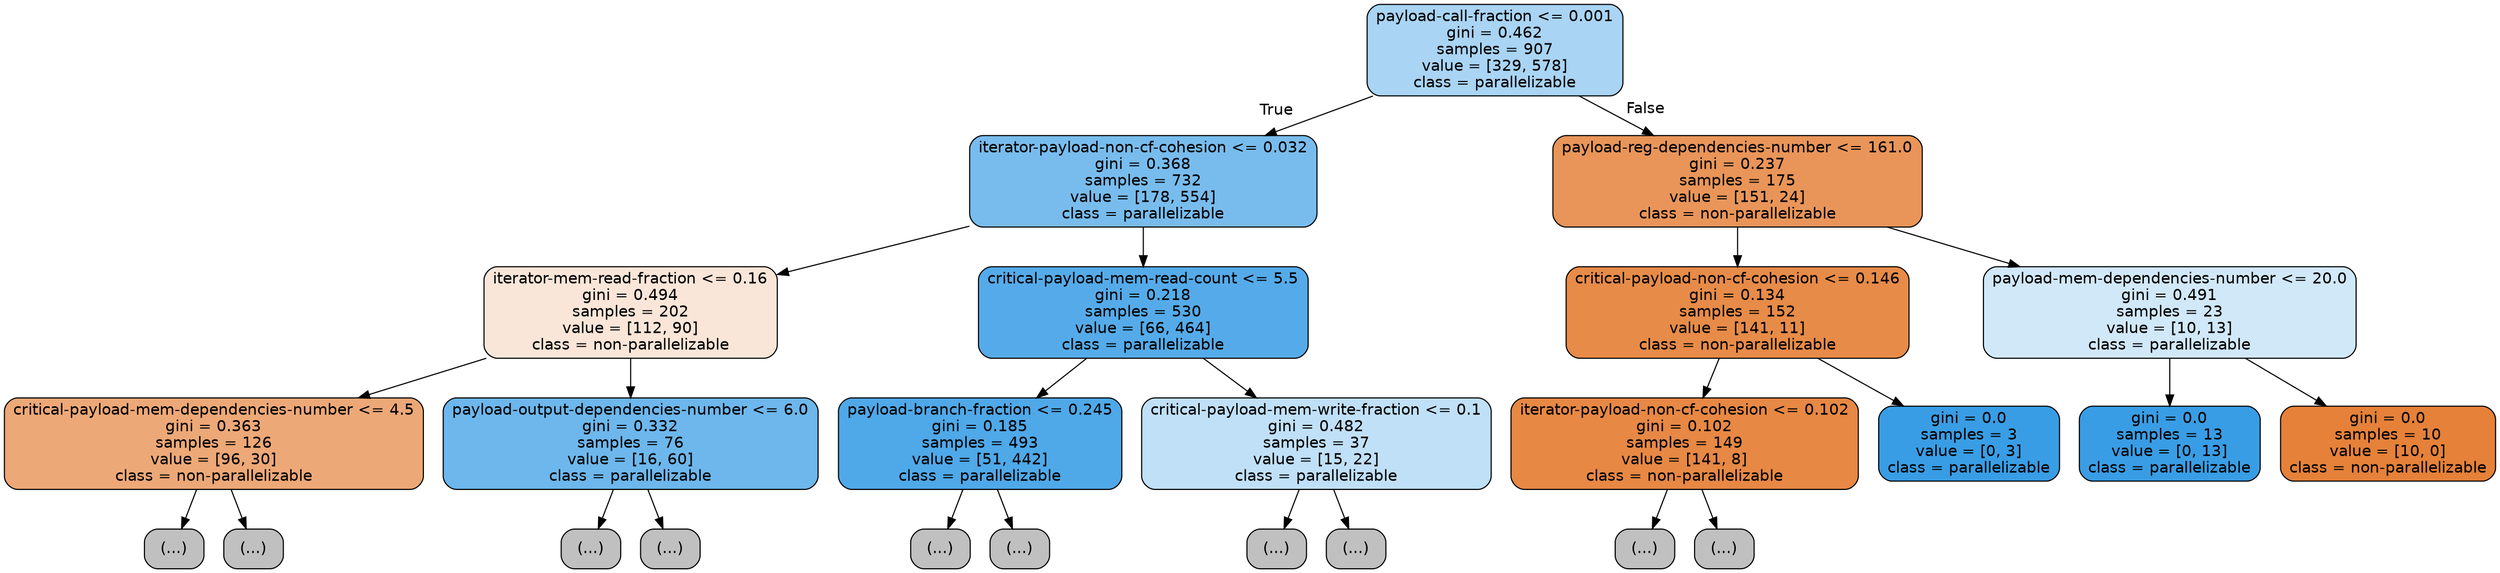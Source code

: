 digraph Tree {
node [shape=box, style="filled, rounded", color="black", fontname=helvetica] ;
edge [fontname=helvetica] ;
0 [label="payload-call-fraction <= 0.001\ngini = 0.462\nsamples = 907\nvalue = [329, 578]\nclass = parallelizable", fillcolor="#399de56e"] ;
1 [label="iterator-payload-non-cf-cohesion <= 0.032\ngini = 0.368\nsamples = 732\nvalue = [178, 554]\nclass = parallelizable", fillcolor="#399de5ad"] ;
0 -> 1 [labeldistance=2.5, labelangle=45, headlabel="True"] ;
2 [label="iterator-mem-read-fraction <= 0.16\ngini = 0.494\nsamples = 202\nvalue = [112, 90]\nclass = non-parallelizable", fillcolor="#e5813932"] ;
1 -> 2 ;
3 [label="critical-payload-mem-dependencies-number <= 4.5\ngini = 0.363\nsamples = 126\nvalue = [96, 30]\nclass = non-parallelizable", fillcolor="#e58139af"] ;
2 -> 3 ;
4 [label="(...)", fillcolor="#C0C0C0"] ;
3 -> 4 ;
41 [label="(...)", fillcolor="#C0C0C0"] ;
3 -> 41 ;
42 [label="payload-output-dependencies-number <= 6.0\ngini = 0.332\nsamples = 76\nvalue = [16, 60]\nclass = parallelizable", fillcolor="#399de5bb"] ;
2 -> 42 ;
43 [label="(...)", fillcolor="#C0C0C0"] ;
42 -> 43 ;
60 [label="(...)", fillcolor="#C0C0C0"] ;
42 -> 60 ;
61 [label="critical-payload-mem-read-count <= 5.5\ngini = 0.218\nsamples = 530\nvalue = [66, 464]\nclass = parallelizable", fillcolor="#399de5db"] ;
1 -> 61 ;
62 [label="payload-branch-fraction <= 0.245\ngini = 0.185\nsamples = 493\nvalue = [51, 442]\nclass = parallelizable", fillcolor="#399de5e2"] ;
61 -> 62 ;
63 [label="(...)", fillcolor="#C0C0C0"] ;
62 -> 63 ;
122 [label="(...)", fillcolor="#C0C0C0"] ;
62 -> 122 ;
143 [label="critical-payload-mem-write-fraction <= 0.1\ngini = 0.482\nsamples = 37\nvalue = [15, 22]\nclass = parallelizable", fillcolor="#399de551"] ;
61 -> 143 ;
144 [label="(...)", fillcolor="#C0C0C0"] ;
143 -> 144 ;
147 [label="(...)", fillcolor="#C0C0C0"] ;
143 -> 147 ;
154 [label="payload-reg-dependencies-number <= 161.0\ngini = 0.237\nsamples = 175\nvalue = [151, 24]\nclass = non-parallelizable", fillcolor="#e58139d6"] ;
0 -> 154 [labeldistance=2.5, labelangle=-45, headlabel="False"] ;
155 [label="critical-payload-non-cf-cohesion <= 0.146\ngini = 0.134\nsamples = 152\nvalue = [141, 11]\nclass = non-parallelizable", fillcolor="#e58139eb"] ;
154 -> 155 ;
156 [label="iterator-payload-non-cf-cohesion <= 0.102\ngini = 0.102\nsamples = 149\nvalue = [141, 8]\nclass = non-parallelizable", fillcolor="#e58139f1"] ;
155 -> 156 ;
157 [label="(...)", fillcolor="#C0C0C0"] ;
156 -> 157 ;
166 [label="(...)", fillcolor="#C0C0C0"] ;
156 -> 166 ;
169 [label="gini = 0.0\nsamples = 3\nvalue = [0, 3]\nclass = parallelizable", fillcolor="#399de5ff"] ;
155 -> 169 ;
170 [label="payload-mem-dependencies-number <= 20.0\ngini = 0.491\nsamples = 23\nvalue = [10, 13]\nclass = parallelizable", fillcolor="#399de53b"] ;
154 -> 170 ;
171 [label="gini = 0.0\nsamples = 13\nvalue = [0, 13]\nclass = parallelizable", fillcolor="#399de5ff"] ;
170 -> 171 ;
172 [label="gini = 0.0\nsamples = 10\nvalue = [10, 0]\nclass = non-parallelizable", fillcolor="#e58139ff"] ;
170 -> 172 ;
}